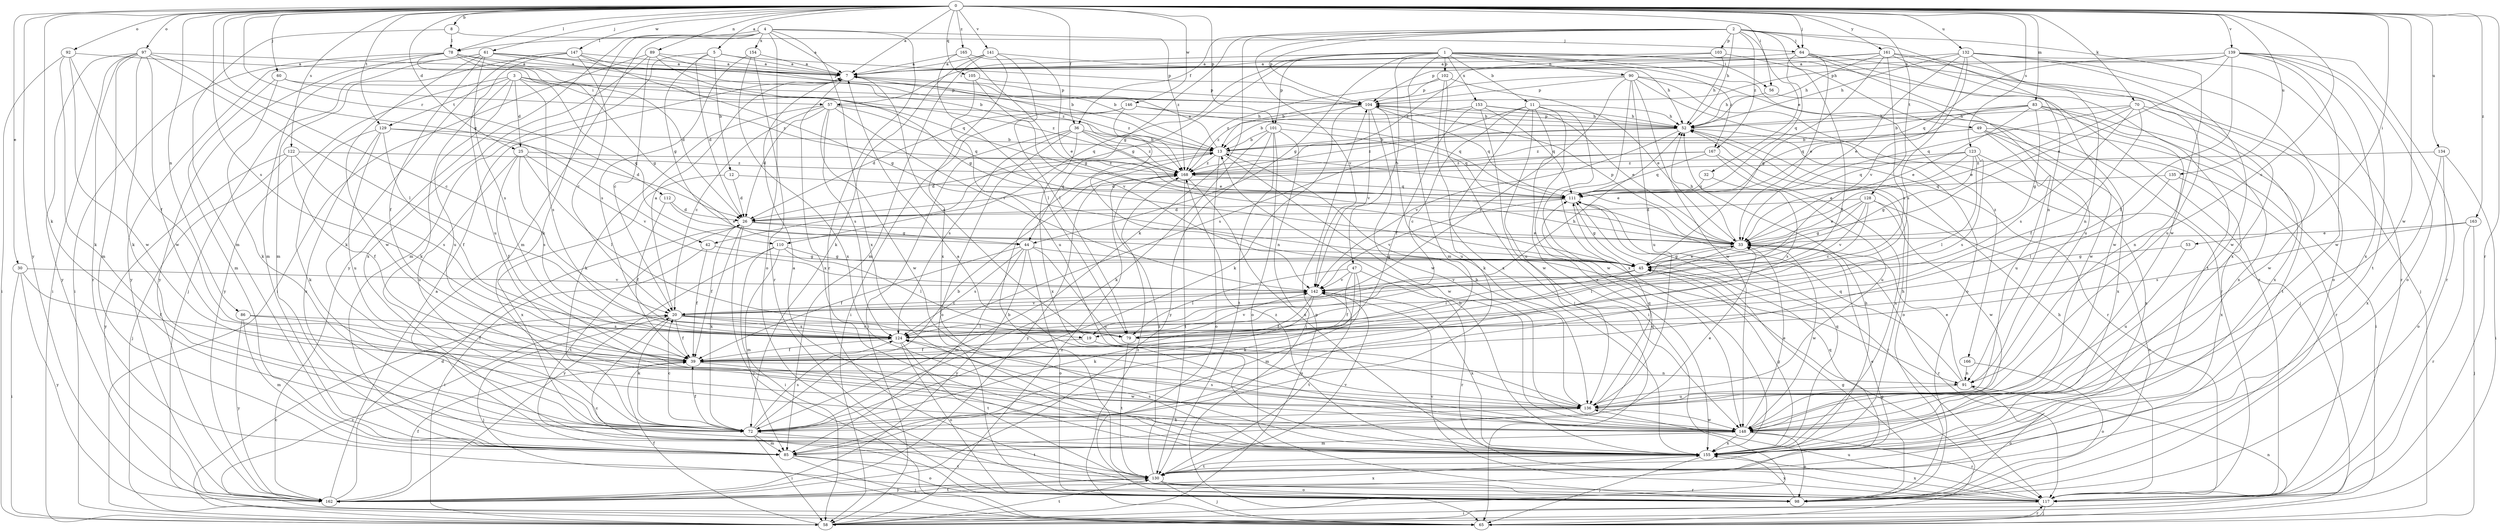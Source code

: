 strict digraph  {
0;
1;
2;
3;
4;
5;
7;
8;
11;
12;
13;
19;
20;
25;
26;
30;
32;
33;
36;
39;
42;
44;
45;
47;
49;
52;
53;
56;
57;
58;
60;
61;
64;
65;
70;
72;
78;
79;
83;
85;
86;
89;
90;
91;
92;
97;
98;
101;
102;
103;
104;
105;
110;
111;
112;
117;
122;
123;
124;
128;
129;
130;
132;
134;
135;
136;
139;
141;
142;
146;
147;
148;
153;
154;
155;
161;
162;
163;
165;
166;
167;
168;
0 -> 5  [label=a];
0 -> 7  [label=a];
0 -> 8  [label=b];
0 -> 19  [label=c];
0 -> 25  [label=d];
0 -> 30  [label=e];
0 -> 36  [label=f];
0 -> 42  [label=g];
0 -> 53  [label=i];
0 -> 56  [label=i];
0 -> 60  [label=j];
0 -> 61  [label=j];
0 -> 64  [label=j];
0 -> 70  [label=k];
0 -> 72  [label=k];
0 -> 78  [label=l];
0 -> 83  [label=m];
0 -> 86  [label=n];
0 -> 89  [label=n];
0 -> 92  [label=o];
0 -> 97  [label=o];
0 -> 101  [label=p];
0 -> 105  [label=q];
0 -> 112  [label=r];
0 -> 117  [label=r];
0 -> 122  [label=s];
0 -> 123  [label=s];
0 -> 124  [label=s];
0 -> 128  [label=t];
0 -> 129  [label=t];
0 -> 132  [label=u];
0 -> 134  [label=u];
0 -> 135  [label=u];
0 -> 139  [label=v];
0 -> 141  [label=v];
0 -> 146  [label=w];
0 -> 147  [label=w];
0 -> 148  [label=w];
0 -> 161  [label=y];
0 -> 162  [label=y];
0 -> 163  [label=z];
0 -> 165  [label=z];
1 -> 11  [label=b];
1 -> 42  [label=g];
1 -> 44  [label=g];
1 -> 47  [label=h];
1 -> 56  [label=i];
1 -> 57  [label=i];
1 -> 85  [label=m];
1 -> 90  [label=n];
1 -> 101  [label=p];
1 -> 102  [label=p];
1 -> 110  [label=q];
1 -> 117  [label=r];
1 -> 153  [label=x];
1 -> 166  [label=z];
1 -> 167  [label=z];
2 -> 32  [label=e];
2 -> 36  [label=f];
2 -> 44  [label=g];
2 -> 49  [label=h];
2 -> 52  [label=h];
2 -> 64  [label=j];
2 -> 72  [label=k];
2 -> 91  [label=n];
2 -> 103  [label=p];
2 -> 104  [label=p];
2 -> 142  [label=v];
2 -> 148  [label=w];
2 -> 167  [label=z];
3 -> 25  [label=d];
3 -> 57  [label=i];
3 -> 72  [label=k];
3 -> 110  [label=q];
3 -> 124  [label=s];
3 -> 129  [label=t];
3 -> 136  [label=u];
3 -> 162  [label=y];
3 -> 168  [label=z];
4 -> 7  [label=a];
4 -> 72  [label=k];
4 -> 78  [label=l];
4 -> 85  [label=m];
4 -> 98  [label=o];
4 -> 117  [label=r];
4 -> 154  [label=x];
4 -> 155  [label=x];
4 -> 162  [label=y];
4 -> 168  [label=z];
5 -> 7  [label=a];
5 -> 12  [label=b];
5 -> 26  [label=d];
5 -> 44  [label=g];
5 -> 85  [label=m];
5 -> 104  [label=p];
7 -> 104  [label=p];
7 -> 155  [label=x];
7 -> 168  [label=z];
8 -> 64  [label=j];
8 -> 78  [label=l];
8 -> 85  [label=m];
11 -> 19  [label=c];
11 -> 52  [label=h];
11 -> 58  [label=i];
11 -> 72  [label=k];
11 -> 124  [label=s];
11 -> 136  [label=u];
11 -> 148  [label=w];
11 -> 155  [label=x];
12 -> 26  [label=d];
12 -> 111  [label=q];
12 -> 155  [label=x];
13 -> 7  [label=a];
13 -> 26  [label=d];
13 -> 33  [label=e];
13 -> 98  [label=o];
13 -> 148  [label=w];
13 -> 168  [label=z];
19 -> 7  [label=a];
19 -> 39  [label=f];
19 -> 136  [label=u];
20 -> 7  [label=a];
20 -> 19  [label=c];
20 -> 39  [label=f];
20 -> 52  [label=h];
20 -> 65  [label=j];
20 -> 72  [label=k];
20 -> 79  [label=l];
20 -> 124  [label=s];
20 -> 142  [label=v];
25 -> 39  [label=f];
25 -> 79  [label=l];
25 -> 124  [label=s];
25 -> 136  [label=u];
25 -> 142  [label=v];
25 -> 168  [label=z];
26 -> 33  [label=e];
26 -> 39  [label=f];
26 -> 44  [label=g];
26 -> 65  [label=j];
26 -> 72  [label=k];
26 -> 130  [label=t];
30 -> 39  [label=f];
30 -> 58  [label=i];
30 -> 142  [label=v];
30 -> 162  [label=y];
32 -> 111  [label=q];
32 -> 124  [label=s];
33 -> 45  [label=g];
33 -> 52  [label=h];
33 -> 79  [label=l];
33 -> 104  [label=p];
33 -> 117  [label=r];
33 -> 148  [label=w];
36 -> 13  [label=b];
36 -> 33  [label=e];
36 -> 58  [label=i];
36 -> 98  [label=o];
36 -> 124  [label=s];
36 -> 155  [label=x];
36 -> 168  [label=z];
39 -> 91  [label=n];
39 -> 148  [label=w];
42 -> 39  [label=f];
42 -> 45  [label=g];
42 -> 58  [label=i];
44 -> 39  [label=f];
44 -> 45  [label=g];
44 -> 85  [label=m];
44 -> 98  [label=o];
44 -> 124  [label=s];
44 -> 136  [label=u];
44 -> 162  [label=y];
45 -> 33  [label=e];
45 -> 79  [label=l];
45 -> 142  [label=v];
47 -> 39  [label=f];
47 -> 72  [label=k];
47 -> 79  [label=l];
47 -> 85  [label=m];
47 -> 117  [label=r];
47 -> 142  [label=v];
49 -> 13  [label=b];
49 -> 58  [label=i];
49 -> 117  [label=r];
49 -> 136  [label=u];
49 -> 155  [label=x];
49 -> 168  [label=z];
52 -> 13  [label=b];
52 -> 98  [label=o];
52 -> 104  [label=p];
52 -> 117  [label=r];
52 -> 142  [label=v];
52 -> 168  [label=z];
53 -> 45  [label=g];
53 -> 136  [label=u];
56 -> 52  [label=h];
56 -> 148  [label=w];
57 -> 20  [label=c];
57 -> 26  [label=d];
57 -> 52  [label=h];
57 -> 72  [label=k];
57 -> 111  [label=q];
57 -> 124  [label=s];
57 -> 142  [label=v];
57 -> 148  [label=w];
58 -> 20  [label=c];
58 -> 39  [label=f];
58 -> 91  [label=n];
58 -> 104  [label=p];
58 -> 130  [label=t];
58 -> 168  [label=z];
60 -> 72  [label=k];
60 -> 85  [label=m];
60 -> 104  [label=p];
60 -> 168  [label=z];
61 -> 7  [label=a];
61 -> 13  [label=b];
61 -> 39  [label=f];
61 -> 65  [label=j];
61 -> 124  [label=s];
61 -> 148  [label=w];
61 -> 162  [label=y];
61 -> 168  [label=z];
64 -> 7  [label=a];
64 -> 33  [label=e];
64 -> 65  [label=j];
64 -> 111  [label=q];
64 -> 136  [label=u];
64 -> 148  [label=w];
65 -> 20  [label=c];
65 -> 45  [label=g];
65 -> 117  [label=r];
65 -> 168  [label=z];
70 -> 33  [label=e];
70 -> 39  [label=f];
70 -> 52  [label=h];
70 -> 111  [label=q];
70 -> 124  [label=s];
70 -> 148  [label=w];
70 -> 155  [label=x];
72 -> 13  [label=b];
72 -> 20  [label=c];
72 -> 33  [label=e];
72 -> 39  [label=f];
72 -> 58  [label=i];
72 -> 85  [label=m];
72 -> 124  [label=s];
72 -> 130  [label=t];
78 -> 7  [label=a];
78 -> 13  [label=b];
78 -> 26  [label=d];
78 -> 45  [label=g];
78 -> 58  [label=i];
78 -> 85  [label=m];
78 -> 111  [label=q];
78 -> 162  [label=y];
79 -> 130  [label=t];
79 -> 142  [label=v];
83 -> 13  [label=b];
83 -> 33  [label=e];
83 -> 45  [label=g];
83 -> 52  [label=h];
83 -> 91  [label=n];
83 -> 111  [label=q];
83 -> 130  [label=t];
83 -> 155  [label=x];
85 -> 65  [label=j];
85 -> 98  [label=o];
85 -> 111  [label=q];
85 -> 130  [label=t];
86 -> 39  [label=f];
86 -> 85  [label=m];
86 -> 124  [label=s];
86 -> 162  [label=y];
89 -> 7  [label=a];
89 -> 13  [label=b];
89 -> 20  [label=c];
89 -> 45  [label=g];
89 -> 58  [label=i];
89 -> 155  [label=x];
90 -> 13  [label=b];
90 -> 65  [label=j];
90 -> 98  [label=o];
90 -> 104  [label=p];
90 -> 117  [label=r];
90 -> 124  [label=s];
90 -> 136  [label=u];
90 -> 148  [label=w];
90 -> 155  [label=x];
91 -> 33  [label=e];
91 -> 98  [label=o];
91 -> 111  [label=q];
91 -> 136  [label=u];
92 -> 7  [label=a];
92 -> 39  [label=f];
92 -> 58  [label=i];
92 -> 72  [label=k];
92 -> 148  [label=w];
97 -> 7  [label=a];
97 -> 20  [label=c];
97 -> 58  [label=i];
97 -> 72  [label=k];
97 -> 79  [label=l];
97 -> 85  [label=m];
97 -> 117  [label=r];
97 -> 148  [label=w];
97 -> 162  [label=y];
98 -> 20  [label=c];
98 -> 45  [label=g];
98 -> 155  [label=x];
101 -> 13  [label=b];
101 -> 65  [label=j];
101 -> 72  [label=k];
101 -> 98  [label=o];
101 -> 111  [label=q];
101 -> 130  [label=t];
101 -> 162  [label=y];
102 -> 33  [label=e];
102 -> 65  [label=j];
102 -> 104  [label=p];
102 -> 155  [label=x];
102 -> 168  [label=z];
103 -> 7  [label=a];
103 -> 39  [label=f];
103 -> 52  [label=h];
103 -> 168  [label=z];
104 -> 52  [label=h];
104 -> 72  [label=k];
104 -> 111  [label=q];
104 -> 136  [label=u];
104 -> 142  [label=v];
104 -> 148  [label=w];
104 -> 168  [label=z];
105 -> 104  [label=p];
105 -> 136  [label=u];
105 -> 142  [label=v];
110 -> 45  [label=g];
110 -> 58  [label=i];
110 -> 79  [label=l];
110 -> 85  [label=m];
110 -> 162  [label=y];
111 -> 26  [label=d];
111 -> 45  [label=g];
111 -> 117  [label=r];
111 -> 142  [label=v];
112 -> 26  [label=d];
112 -> 33  [label=e];
112 -> 39  [label=f];
117 -> 52  [label=h];
117 -> 58  [label=i];
117 -> 65  [label=j];
117 -> 136  [label=u];
117 -> 142  [label=v];
117 -> 155  [label=x];
122 -> 39  [label=f];
122 -> 65  [label=j];
122 -> 124  [label=s];
122 -> 162  [label=y];
122 -> 168  [label=z];
123 -> 33  [label=e];
123 -> 45  [label=g];
123 -> 79  [label=l];
123 -> 111  [label=q];
123 -> 124  [label=s];
123 -> 155  [label=x];
123 -> 168  [label=z];
124 -> 39  [label=f];
124 -> 98  [label=o];
124 -> 130  [label=t];
128 -> 20  [label=c];
128 -> 26  [label=d];
128 -> 33  [label=e];
128 -> 45  [label=g];
128 -> 98  [label=o];
128 -> 142  [label=v];
128 -> 148  [label=w];
129 -> 13  [label=b];
129 -> 26  [label=d];
129 -> 39  [label=f];
129 -> 72  [label=k];
129 -> 136  [label=u];
129 -> 155  [label=x];
130 -> 13  [label=b];
130 -> 33  [label=e];
130 -> 52  [label=h];
130 -> 65  [label=j];
130 -> 98  [label=o];
130 -> 117  [label=r];
130 -> 142  [label=v];
130 -> 162  [label=y];
130 -> 168  [label=z];
132 -> 7  [label=a];
132 -> 33  [label=e];
132 -> 52  [label=h];
132 -> 91  [label=n];
132 -> 98  [label=o];
132 -> 117  [label=r];
132 -> 124  [label=s];
132 -> 142  [label=v];
132 -> 148  [label=w];
134 -> 58  [label=i];
134 -> 98  [label=o];
134 -> 155  [label=x];
134 -> 168  [label=z];
135 -> 79  [label=l];
135 -> 111  [label=q];
135 -> 155  [label=x];
136 -> 13  [label=b];
136 -> 72  [label=k];
136 -> 111  [label=q];
136 -> 148  [label=w];
139 -> 7  [label=a];
139 -> 33  [label=e];
139 -> 39  [label=f];
139 -> 98  [label=o];
139 -> 104  [label=p];
139 -> 111  [label=q];
139 -> 117  [label=r];
139 -> 130  [label=t];
139 -> 148  [label=w];
139 -> 155  [label=x];
141 -> 7  [label=a];
141 -> 52  [label=h];
141 -> 72  [label=k];
141 -> 79  [label=l];
141 -> 85  [label=m];
141 -> 155  [label=x];
142 -> 20  [label=c];
142 -> 39  [label=f];
142 -> 72  [label=k];
142 -> 130  [label=t];
142 -> 155  [label=x];
146 -> 26  [label=d];
146 -> 52  [label=h];
146 -> 58  [label=i];
146 -> 91  [label=n];
146 -> 111  [label=q];
147 -> 7  [label=a];
147 -> 20  [label=c];
147 -> 45  [label=g];
147 -> 72  [label=k];
147 -> 85  [label=m];
147 -> 104  [label=p];
147 -> 136  [label=u];
148 -> 7  [label=a];
148 -> 33  [label=e];
148 -> 85  [label=m];
148 -> 98  [label=o];
148 -> 117  [label=r];
148 -> 124  [label=s];
148 -> 155  [label=x];
153 -> 13  [label=b];
153 -> 33  [label=e];
153 -> 39  [label=f];
153 -> 52  [label=h];
153 -> 111  [label=q];
153 -> 148  [label=w];
154 -> 7  [label=a];
154 -> 117  [label=r];
154 -> 124  [label=s];
154 -> 155  [label=x];
155 -> 7  [label=a];
155 -> 13  [label=b];
155 -> 45  [label=g];
155 -> 52  [label=h];
155 -> 65  [label=j];
155 -> 111  [label=q];
155 -> 124  [label=s];
155 -> 130  [label=t];
155 -> 168  [label=z];
161 -> 7  [label=a];
161 -> 45  [label=g];
161 -> 52  [label=h];
161 -> 104  [label=p];
161 -> 124  [label=s];
161 -> 130  [label=t];
161 -> 136  [label=u];
161 -> 155  [label=x];
162 -> 7  [label=a];
162 -> 26  [label=d];
162 -> 39  [label=f];
162 -> 111  [label=q];
162 -> 130  [label=t];
162 -> 155  [label=x];
163 -> 33  [label=e];
163 -> 65  [label=j];
163 -> 117  [label=r];
163 -> 124  [label=s];
165 -> 7  [label=a];
165 -> 33  [label=e];
165 -> 45  [label=g];
165 -> 79  [label=l];
166 -> 91  [label=n];
166 -> 98  [label=o];
167 -> 26  [label=d];
167 -> 111  [label=q];
167 -> 136  [label=u];
167 -> 155  [label=x];
167 -> 168  [label=z];
168 -> 111  [label=q];
168 -> 130  [label=t];
168 -> 155  [label=x];
168 -> 162  [label=y];
}

